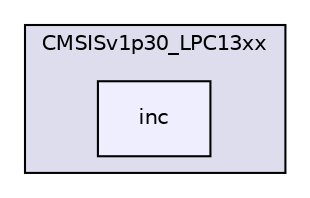 digraph "inc" {
  compound=true
  node [ fontsize="10", fontname="Helvetica"];
  edge [ labelfontsize="10", labelfontname="Helvetica"];
  subgraph clusterdir_980213c7904a4e0c9fe055a43c5df97c {
    graph [ bgcolor="#ddddee", pencolor="black", label="CMSISv1p30_LPC13xx" fontname="Helvetica", fontsize="10", URL="dir_980213c7904a4e0c9fe055a43c5df97c.html"]
  dir_7553e0879ffd51f551e62aa08ec82db0 [shape=box, label="inc", style="filled", fillcolor="#eeeeff", pencolor="black", URL="dir_7553e0879ffd51f551e62aa08ec82db0.html"];
  }
}
